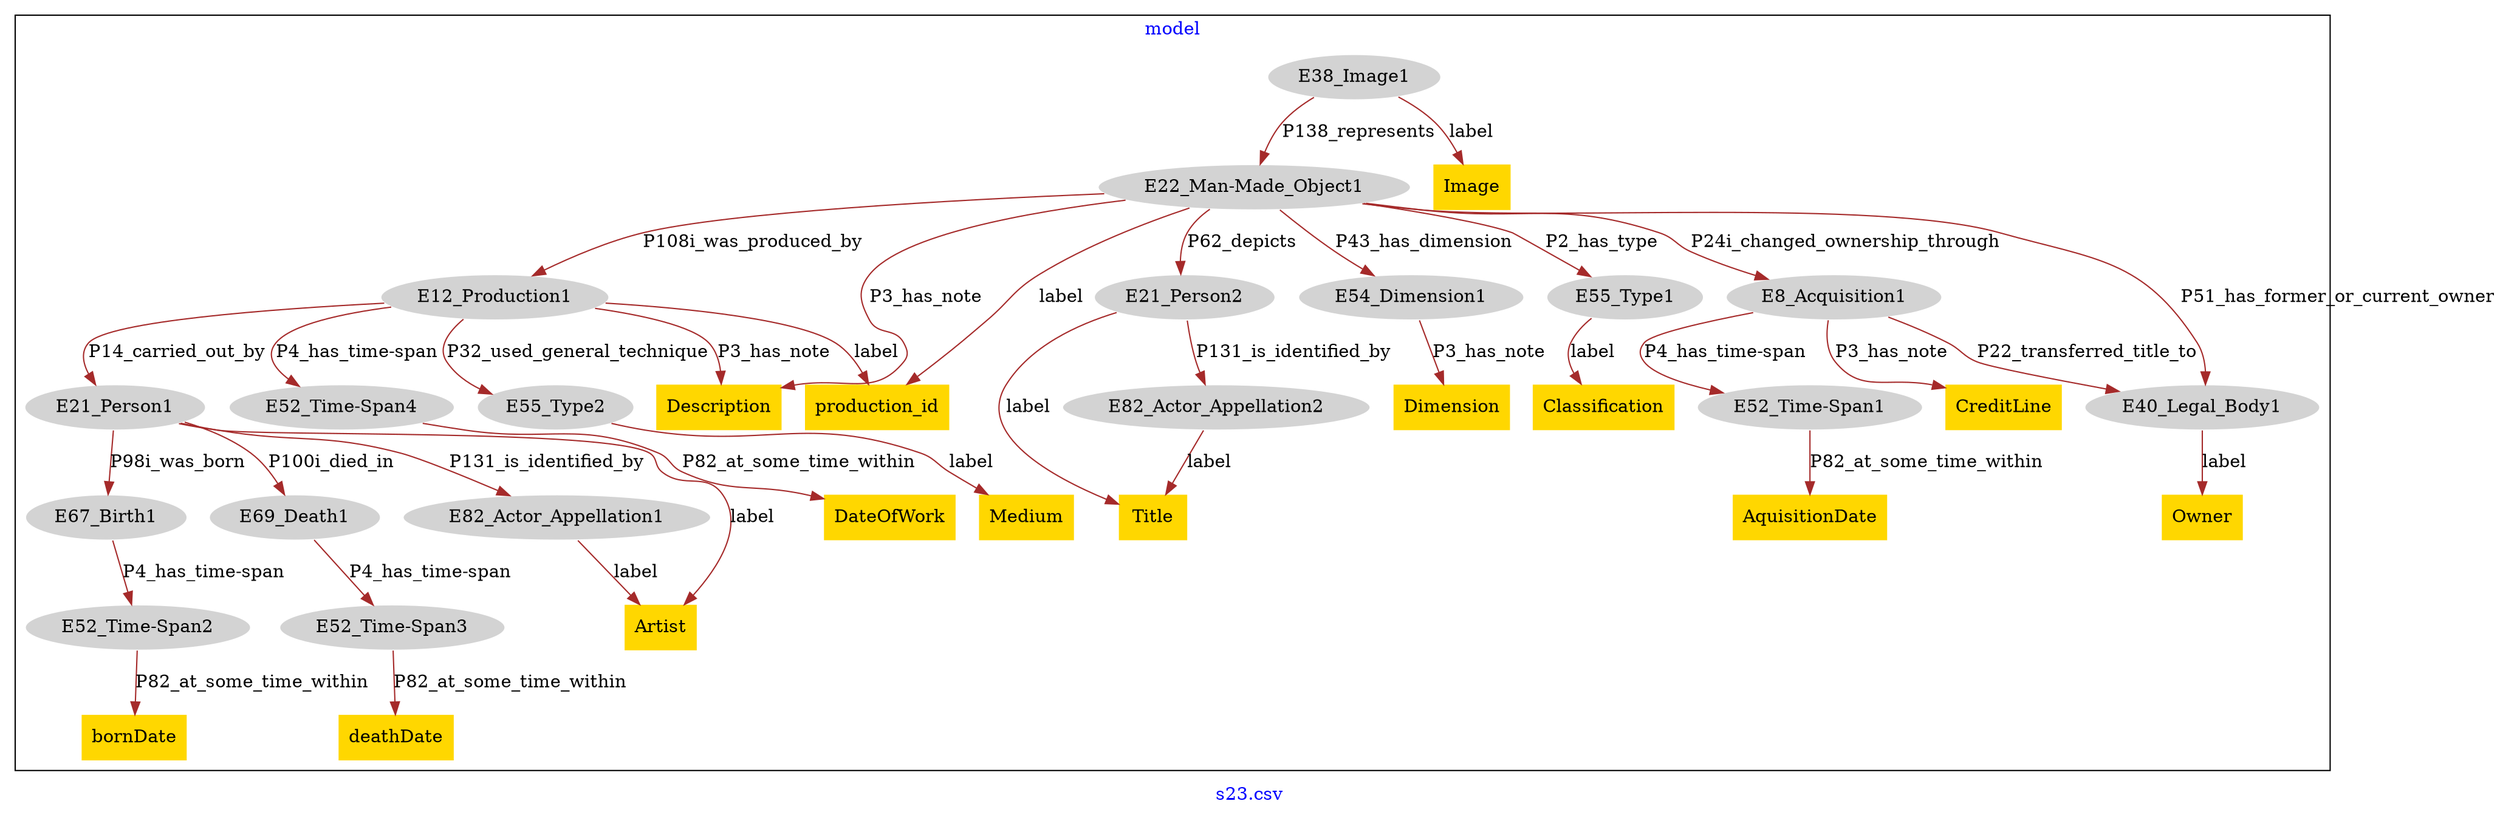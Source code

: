 digraph n0 {
fontcolor="blue"
remincross="true"
label="s23.csv"
subgraph cluster {
label="model"
n2[style="filled",color="white",fillcolor="lightgray",label="E12_Production1"];
n3[style="filled",color="white",fillcolor="lightgray",label="E21_Person1"];
n4[style="filled",color="white",fillcolor="lightgray",label="E52_Time-Span4"];
n5[style="filled",color="white",fillcolor="lightgray",label="E55_Type2"];
n6[style="filled",color="white",fillcolor="lightgray",label="E67_Birth1"];
n7[style="filled",color="white",fillcolor="lightgray",label="E69_Death1"];
n8[style="filled",color="white",fillcolor="lightgray",label="E82_Actor_Appellation1"];
n9[style="filled",color="white",fillcolor="lightgray",label="E21_Person2"];
n10[style="filled",color="white",fillcolor="lightgray",label="E82_Actor_Appellation2"];
n11[style="filled",color="white",fillcolor="lightgray",label="E22_Man-Made_Object1"];
n12[style="filled",color="white",fillcolor="lightgray",label="E54_Dimension1"];
n13[style="filled",color="white",fillcolor="lightgray",label="E55_Type1"];
n14[style="filled",color="white",fillcolor="lightgray",label="E8_Acquisition1"];
n15[style="filled",color="white",fillcolor="lightgray",label="E38_Image1"];
n16[style="filled",color="white",fillcolor="lightgray",label="E52_Time-Span2"];
n17[style="filled",color="white",fillcolor="lightgray",label="E52_Time-Span3"];
n18[style="filled",color="white",fillcolor="lightgray",label="E40_Legal_Body1"];
n19[style="filled",color="white",fillcolor="lightgray",label="E52_Time-Span1"];
n20[shape="plaintext",style="filled",fillcolor="gold",label="Image"];
n21[shape="plaintext",style="filled",fillcolor="gold",label="AquisitionDate"];
n22[shape="plaintext",style="filled",fillcolor="gold",label="Owner"];
n23[shape="plaintext",style="filled",fillcolor="gold",label="Dimension"];
n24[shape="plaintext",style="filled",fillcolor="gold",label="Medium"];
n25[shape="plaintext",style="filled",fillcolor="gold",label="Classification"];
n26[shape="plaintext",style="filled",fillcolor="gold",label="production_id"];
n27[shape="plaintext",style="filled",fillcolor="gold",label="Artist"];
n28[shape="plaintext",style="filled",fillcolor="gold",label="deathDate"];
n29[shape="plaintext",style="filled",fillcolor="gold",label="Title"];
n30[shape="plaintext",style="filled",fillcolor="gold",label="bornDate"];
n31[shape="plaintext",style="filled",fillcolor="gold",label="CreditLine"];
n32[shape="plaintext",style="filled",fillcolor="gold",label="DateOfWork"];
n33[shape="plaintext",style="filled",fillcolor="gold",label="Description"];
}
n2 -> n3[color="brown",fontcolor="black",label="P14_carried_out_by"]
n2 -> n4[color="brown",fontcolor="black",label="P4_has_time-span"]
n2 -> n5[color="brown",fontcolor="black",label="P32_used_general_technique"]
n3 -> n6[color="brown",fontcolor="black",label="P98i_was_born"]
n3 -> n7[color="brown",fontcolor="black",label="P100i_died_in"]
n3 -> n8[color="brown",fontcolor="black",label="P131_is_identified_by"]
n9 -> n10[color="brown",fontcolor="black",label="P131_is_identified_by"]
n11 -> n2[color="brown",fontcolor="black",label="P108i_was_produced_by"]
n11 -> n9[color="brown",fontcolor="black",label="P62_depicts"]
n11 -> n12[color="brown",fontcolor="black",label="P43_has_dimension"]
n11 -> n13[color="brown",fontcolor="black",label="P2_has_type"]
n11 -> n14[color="brown",fontcolor="black",label="P24i_changed_ownership_through"]
n15 -> n11[color="brown",fontcolor="black",label="P138_represents"]
n6 -> n16[color="brown",fontcolor="black",label="P4_has_time-span"]
n7 -> n17[color="brown",fontcolor="black",label="P4_has_time-span"]
n14 -> n18[color="brown",fontcolor="black",label="P22_transferred_title_to"]
n14 -> n19[color="brown",fontcolor="black",label="P4_has_time-span"]
n15 -> n20[color="brown",fontcolor="black",label="label"]
n19 -> n21[color="brown",fontcolor="black",label="P82_at_some_time_within"]
n18 -> n22[color="brown",fontcolor="black",label="label"]
n12 -> n23[color="brown",fontcolor="black",label="P3_has_note"]
n5 -> n24[color="brown",fontcolor="black",label="label"]
n13 -> n25[color="brown",fontcolor="black",label="label"]
n11 -> n26[color="brown",fontcolor="black",label="label"]
n8 -> n27[color="brown",fontcolor="black",label="label"]
n17 -> n28[color="brown",fontcolor="black",label="P82_at_some_time_within"]
n10 -> n29[color="brown",fontcolor="black",label="label"]
n16 -> n30[color="brown",fontcolor="black",label="P82_at_some_time_within"]
n14 -> n31[color="brown",fontcolor="black",label="P3_has_note"]
n4 -> n32[color="brown",fontcolor="black",label="P82_at_some_time_within"]
n11 -> n33[color="brown",fontcolor="black",label="P3_has_note"]
n3 -> n27[color="brown",fontcolor="black",label="label"]
n2 -> n26[color="brown",fontcolor="black",label="label"]
n2 -> n33[color="brown",fontcolor="black",label="P3_has_note"]
n11 -> n18[color="brown",fontcolor="black",label="P51_has_former_or_current_owner"]
n9 -> n29[color="brown",fontcolor="black",label="label"]
}
